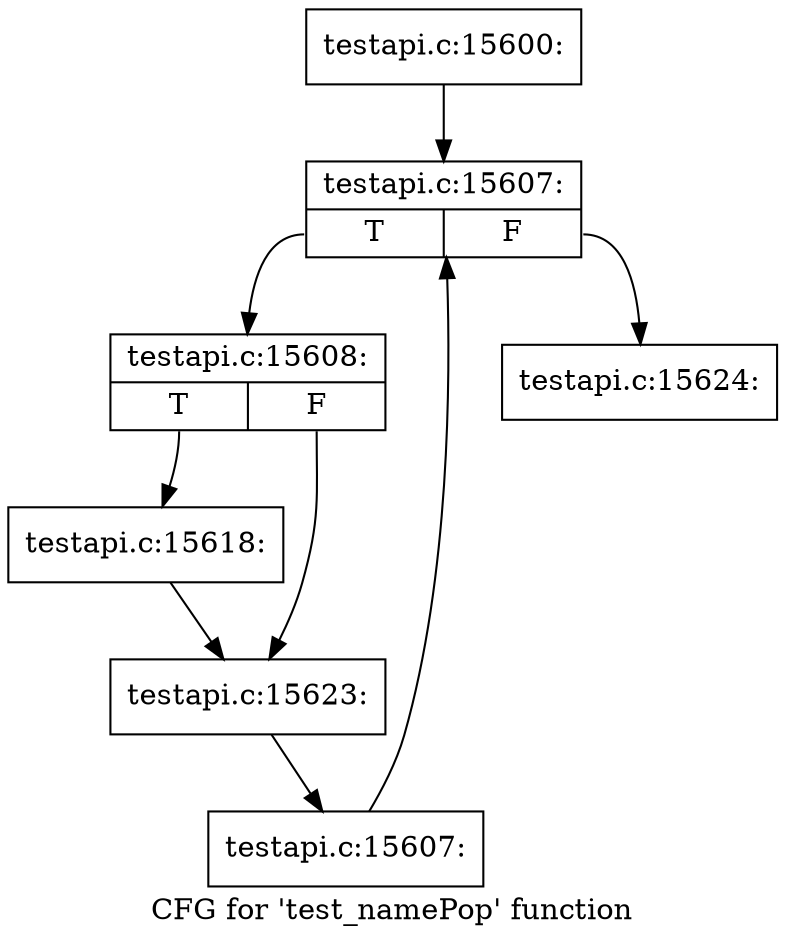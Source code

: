 digraph "CFG for 'test_namePop' function" {
	label="CFG for 'test_namePop' function";

	Node0x48e3bb0 [shape=record,label="{testapi.c:15600:}"];
	Node0x48e3bb0 -> Node0x4900b30;
	Node0x4900b30 [shape=record,label="{testapi.c:15607:|{<s0>T|<s1>F}}"];
	Node0x4900b30:s0 -> Node0x4900e10;
	Node0x4900b30:s1 -> Node0x4900990;
	Node0x4900e10 [shape=record,label="{testapi.c:15608:|{<s0>T|<s1>F}}"];
	Node0x4900e10:s0 -> Node0x4901ca0;
	Node0x4900e10:s1 -> Node0x4902470;
	Node0x4901ca0 [shape=record,label="{testapi.c:15618:}"];
	Node0x4901ca0 -> Node0x4902470;
	Node0x4902470 [shape=record,label="{testapi.c:15623:}"];
	Node0x4902470 -> Node0x4900d80;
	Node0x4900d80 [shape=record,label="{testapi.c:15607:}"];
	Node0x4900d80 -> Node0x4900b30;
	Node0x4900990 [shape=record,label="{testapi.c:15624:}"];
}
